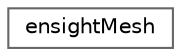 digraph "Graphical Class Hierarchy"
{
 // LATEX_PDF_SIZE
  bgcolor="transparent";
  edge [fontname=Helvetica,fontsize=10,labelfontname=Helvetica,labelfontsize=10];
  node [fontname=Helvetica,fontsize=10,shape=box,height=0.2,width=0.4];
  rankdir="LR";
  Node0 [id="Node000000",label="ensightMesh",height=0.2,width=0.4,color="grey40", fillcolor="white", style="filled",URL="$classFoam_1_1ensightMesh.html",tooltip="Encapsulation of volume meshes for writing in ensight format. It manages cellZones,..."];
}
